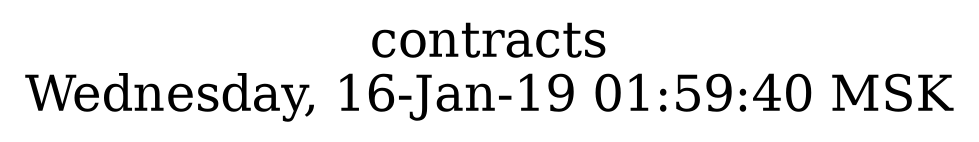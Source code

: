 digraph G {
graph [
  fontsize="24";
  label="contracts\nWednesday, 16-Jan-19 01:59:40 MSK";
  nojustify=true;
  ordering=out;
  rankdir=LR;
  size="30";
];
}
